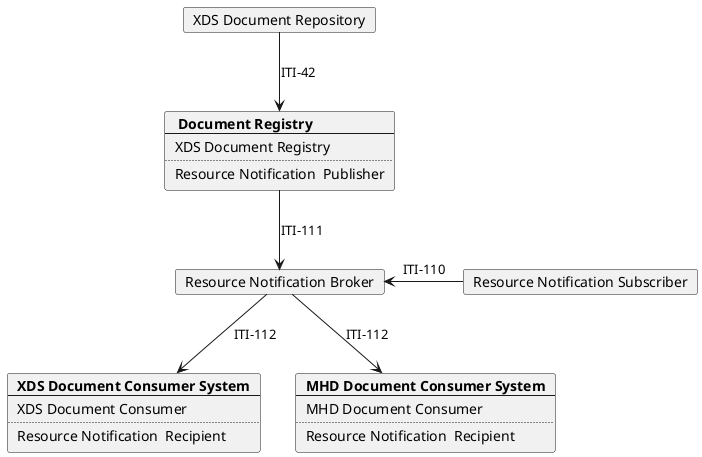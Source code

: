 @startuml
skinparam svgDimensionStyle false
skinparam componentStyle rectangle

hide footbox
/' title "DSUBm grouped with MHD" '/


card "XDS Document Repository" as XDS_Repo 
card  Registry [
  <b> Document Registry
  ----
  XDS Document Registry 
  ....
  Resource Notification  Publisher
]
card "Resource Notification Broker" as DSUBm_Broker
card "Resource Notification Subscriber" as DSUBm_Subscriber


card  Consumer_XDS[
  <b>XDS Document Consumer System
  ----
  XDS Document Consumer
  ....
  Resource Notification  Recipient
]

card  Consumer_MHD[
  <b>MHD Document Consumer System
  ----
  MHD Document Consumer
  ....
  Resource Notification  Recipient
]




XDS_Repo -d-> Registry: ITI-42
Registry -d-> DSUBm_Broker: ITI-111
DSUBm_Subscriber -l-> DSUBm_Broker: ITI-110
DSUBm_Broker --> Consumer_MHD: ITI-112
DSUBm_Broker --> Consumer_XDS: ITI-112
/'
card  ConsumerInterface [
  <b> MHD to XDS Consumer Interface
  ----
  MHD Document Recipient
  ....
  XDS Document Consumer 
]
Consumer -u-> ConsumerInterface: ITI-68
ConsumerInterface -l-> XDS_Repo: ITI-43
ConsumerInterface --> Registry: ITI-18
'/

@enduml